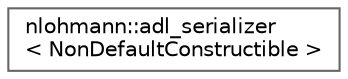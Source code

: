 digraph "Graphical Class Hierarchy"
{
 // LATEX_PDF_SIZE
  bgcolor="transparent";
  edge [fontname=Helvetica,fontsize=10,labelfontname=Helvetica,labelfontsize=10];
  node [fontname=Helvetica,fontsize=10,shape=box,height=0.2,width=0.4];
  rankdir="LR";
  Node0 [id="Node000000",label="nlohmann::adl_serializer\l\< NonDefaultConstructible \>",height=0.2,width=0.4,color="grey40", fillcolor="white", style="filled",URL="$structnlohmann_1_1adl__serializer_3_01_non_default_constructible_01_4.html",tooltip=" "];
}
